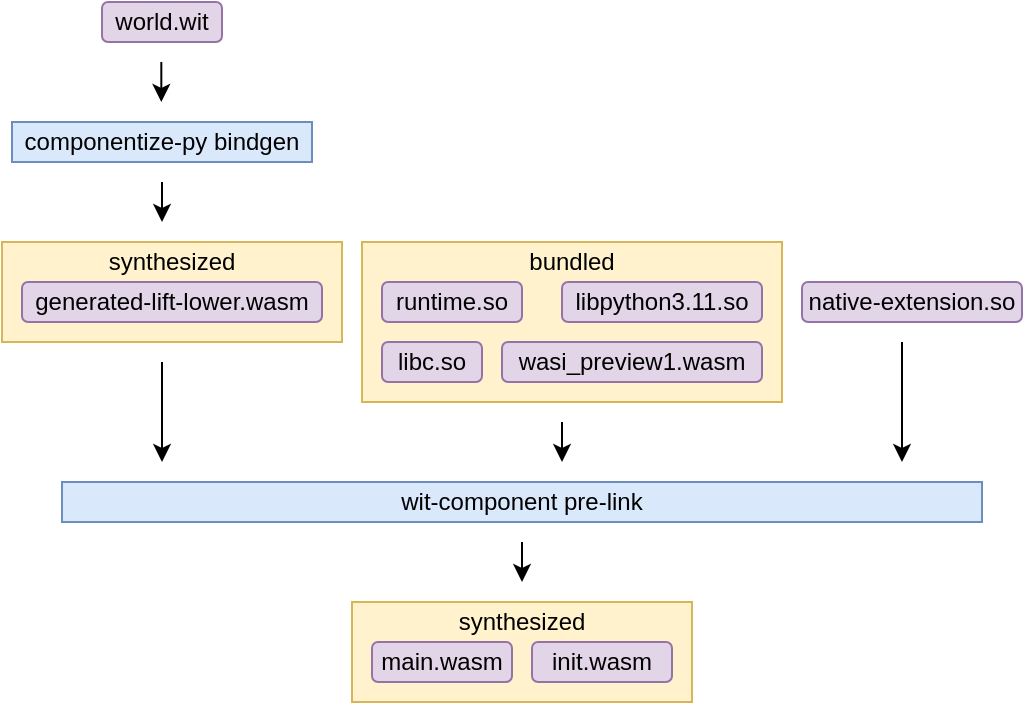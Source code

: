 <mxfile version="21.7.2" type="github">
  <diagram name="Page-1" id="wF1uMGhLeyXnpZ27aQJU">
    <mxGraphModel dx="1205" dy="870" grid="1" gridSize="10" guides="1" tooltips="1" connect="1" arrows="1" fold="1" page="1" pageScale="1" pageWidth="850" pageHeight="1100" math="0" shadow="0">
      <root>
        <mxCell id="0" />
        <mxCell id="1" parent="0" />
        <mxCell id="kVbF6EgV8bhvYfWOTuWb-7" value="synthesized" style="rounded=0;whiteSpace=wrap;html=1;fillColor=#fff2cc;strokeColor=#d6b656;spacingTop=-30;" parent="1" vertex="1">
          <mxGeometry x="120" y="370" width="170" height="50" as="geometry" />
        </mxCell>
        <mxCell id="kVbF6EgV8bhvYfWOTuWb-6" value="bundled" style="rounded=0;whiteSpace=wrap;html=1;spacingTop=-60;fillColor=#fff2cc;strokeColor=#d6b656;" parent="1" vertex="1">
          <mxGeometry x="300" y="370" width="210" height="80" as="geometry" />
        </mxCell>
        <mxCell id="kVbF6EgV8bhvYfWOTuWb-1" value="&lt;div&gt;generated-lift-lower.wasm&lt;/div&gt;" style="rounded=1;whiteSpace=wrap;html=1;fillColor=#e1d5e7;strokeColor=#9673a6;" parent="1" vertex="1">
          <mxGeometry x="130" y="390" width="150" height="20" as="geometry" />
        </mxCell>
        <mxCell id="kVbF6EgV8bhvYfWOTuWb-2" value="&lt;div&gt;runtime.so&lt;/div&gt;" style="rounded=1;whiteSpace=wrap;html=1;fillColor=#e1d5e7;strokeColor=#9673a6;" parent="1" vertex="1">
          <mxGeometry x="310" y="390" width="70" height="20" as="geometry" />
        </mxCell>
        <mxCell id="kVbF6EgV8bhvYfWOTuWb-3" value="libpython3.11.so" style="rounded=1;whiteSpace=wrap;html=1;fillColor=#e1d5e7;strokeColor=#9673a6;" parent="1" vertex="1">
          <mxGeometry x="400" y="390" width="100" height="20" as="geometry" />
        </mxCell>
        <mxCell id="kVbF6EgV8bhvYfWOTuWb-4" value="&lt;div&gt;libc.so&lt;/div&gt;" style="rounded=1;whiteSpace=wrap;html=1;fillColor=#e1d5e7;strokeColor=#9673a6;" parent="1" vertex="1">
          <mxGeometry x="310" y="420" width="50" height="20" as="geometry" />
        </mxCell>
        <mxCell id="kVbF6EgV8bhvYfWOTuWb-5" value="&lt;div&gt;wasi_preview1.wasm&lt;/div&gt;" style="rounded=1;whiteSpace=wrap;html=1;fillColor=#e1d5e7;strokeColor=#9673a6;" parent="1" vertex="1">
          <mxGeometry x="370" y="420" width="130" height="20" as="geometry" />
        </mxCell>
        <mxCell id="kVbF6EgV8bhvYfWOTuWb-12" value="native-extension.so" style="rounded=1;whiteSpace=wrap;html=1;fillColor=#e1d5e7;strokeColor=#9673a6;" parent="1" vertex="1">
          <mxGeometry x="520" y="390" width="110" height="20" as="geometry" />
        </mxCell>
        <mxCell id="kVbF6EgV8bhvYfWOTuWb-15" value="world.wit" style="rounded=1;whiteSpace=wrap;html=1;fillColor=#e1d5e7;strokeColor=#9673a6;" parent="1" vertex="1">
          <mxGeometry x="170" y="250" width="60" height="20" as="geometry" />
        </mxCell>
        <mxCell id="kVbF6EgV8bhvYfWOTuWb-17" value="" style="endArrow=classic;html=1;rounded=0;" parent="1" edge="1">
          <mxGeometry width="50" height="50" relative="1" as="geometry">
            <mxPoint x="200" y="340" as="sourcePoint" />
            <mxPoint x="200" y="360" as="targetPoint" />
          </mxGeometry>
        </mxCell>
        <mxCell id="kVbF6EgV8bhvYfWOTuWb-18" value="synthesized" style="rounded=0;whiteSpace=wrap;html=1;fillColor=#fff2cc;strokeColor=#d6b656;spacingTop=-30;" parent="1" vertex="1">
          <mxGeometry x="295" y="550" width="170" height="50" as="geometry" />
        </mxCell>
        <mxCell id="kVbF6EgV8bhvYfWOTuWb-20" value="main.wasm" style="rounded=1;whiteSpace=wrap;html=1;fillColor=#e1d5e7;strokeColor=#9673a6;" parent="1" vertex="1">
          <mxGeometry x="305" y="570" width="70" height="20" as="geometry" />
        </mxCell>
        <mxCell id="kVbF6EgV8bhvYfWOTuWb-21" value="init.wasm" style="rounded=1;whiteSpace=wrap;html=1;fillColor=#e1d5e7;strokeColor=#9673a6;" parent="1" vertex="1">
          <mxGeometry x="385" y="570" width="70" height="20" as="geometry" />
        </mxCell>
        <mxCell id="kVbF6EgV8bhvYfWOTuWb-22" style="edgeStyle=orthogonalEdgeStyle;rounded=0;orthogonalLoop=1;jettySize=auto;html=1;exitX=0.5;exitY=1;exitDx=0;exitDy=0;" parent="1" source="kVbF6EgV8bhvYfWOTuWb-7" target="kVbF6EgV8bhvYfWOTuWb-7" edge="1">
          <mxGeometry relative="1" as="geometry" />
        </mxCell>
        <mxCell id="kVbF6EgV8bhvYfWOTuWb-24" value="" style="endArrow=classic;html=1;rounded=0;" parent="1" edge="1">
          <mxGeometry width="50" height="50" relative="1" as="geometry">
            <mxPoint x="200" y="430" as="sourcePoint" />
            <mxPoint x="200" y="480" as="targetPoint" />
          </mxGeometry>
        </mxCell>
        <mxCell id="kVbF6EgV8bhvYfWOTuWb-25" value="" style="endArrow=classic;html=1;rounded=0;" parent="1" edge="1">
          <mxGeometry width="50" height="50" relative="1" as="geometry">
            <mxPoint x="400" y="460" as="sourcePoint" />
            <mxPoint x="400" y="480" as="targetPoint" />
          </mxGeometry>
        </mxCell>
        <mxCell id="kVbF6EgV8bhvYfWOTuWb-26" value="" style="endArrow=classic;html=1;rounded=0;" parent="1" edge="1">
          <mxGeometry width="50" height="50" relative="1" as="geometry">
            <mxPoint x="570" y="420" as="sourcePoint" />
            <mxPoint x="570" y="480" as="targetPoint" />
          </mxGeometry>
        </mxCell>
        <mxCell id="kVbF6EgV8bhvYfWOTuWb-32" value="wit-component pre-link" style="rounded=0;whiteSpace=wrap;html=1;fillColor=#dae8fc;strokeColor=#6c8ebf;" parent="1" vertex="1">
          <mxGeometry x="150" y="490" width="460" height="20" as="geometry" />
        </mxCell>
        <mxCell id="kVbF6EgV8bhvYfWOTuWb-35" value="" style="endArrow=classic;html=1;rounded=0;" parent="1" edge="1">
          <mxGeometry width="50" height="50" relative="1" as="geometry">
            <mxPoint x="380" y="520" as="sourcePoint" />
            <mxPoint x="380" y="540" as="targetPoint" />
          </mxGeometry>
        </mxCell>
        <mxCell id="fRwe9Ob51-qnCzGtjhD9-1" value="componentize-py bindgen" style="rounded=0;whiteSpace=wrap;html=1;fillColor=#dae8fc;strokeColor=#6c8ebf;" parent="1" vertex="1">
          <mxGeometry x="125" y="310" width="150" height="20" as="geometry" />
        </mxCell>
        <mxCell id="fRwe9Ob51-qnCzGtjhD9-3" value="" style="endArrow=classic;html=1;rounded=0;" parent="1" edge="1">
          <mxGeometry width="50" height="50" relative="1" as="geometry">
            <mxPoint x="199.66" y="280" as="sourcePoint" />
            <mxPoint x="199.66" y="300" as="targetPoint" />
          </mxGeometry>
        </mxCell>
      </root>
    </mxGraphModel>
  </diagram>
</mxfile>
